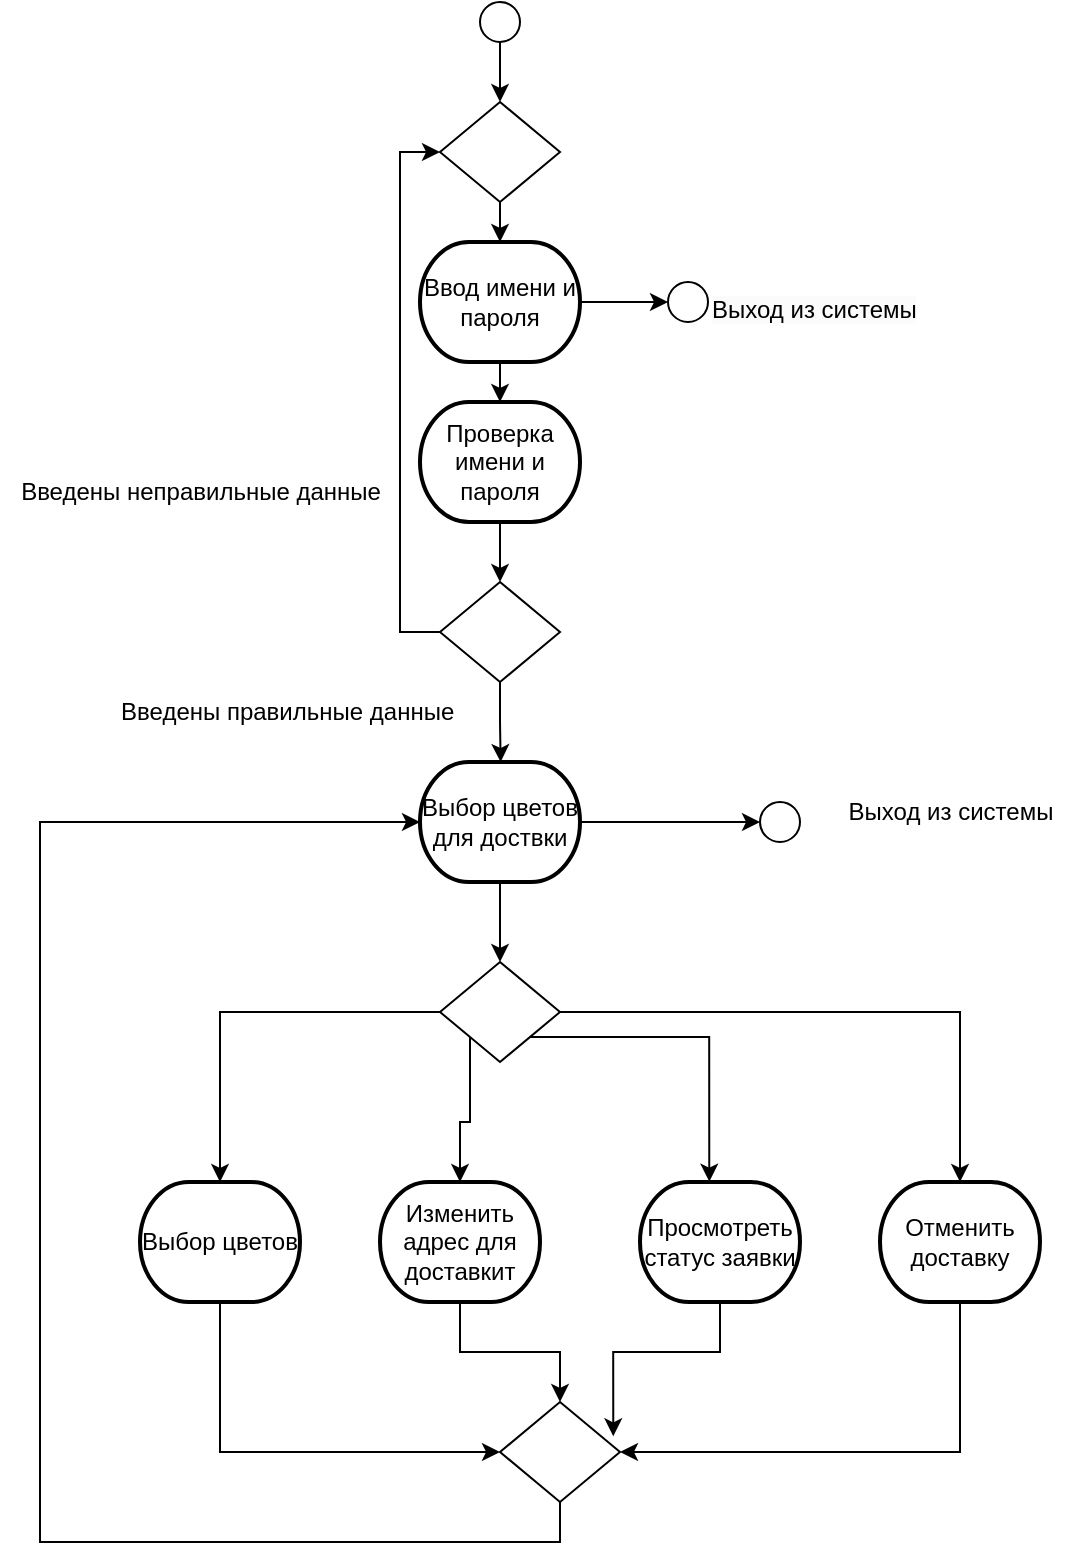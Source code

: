 <mxfile version="24.7.8">
  <diagram name="Страница — 1" id="JV8hyd7Jz_865M1VU4lC">
    <mxGraphModel dx="1098" dy="828" grid="1" gridSize="10" guides="1" tooltips="1" connect="1" arrows="1" fold="1" page="1" pageScale="1" pageWidth="827" pageHeight="1169" math="0" shadow="0">
      <root>
        <mxCell id="0" />
        <mxCell id="1" parent="0" />
        <mxCell id="B-xDhYqBiZCsZZ4xgUco-3" style="edgeStyle=orthogonalEdgeStyle;rounded=0;orthogonalLoop=1;jettySize=auto;html=1;exitX=0.5;exitY=1;exitDx=0;exitDy=0;entryX=0.5;entryY=0;entryDx=0;entryDy=0;" parent="1" source="B-xDhYqBiZCsZZ4xgUco-1" target="B-xDhYqBiZCsZZ4xgUco-2" edge="1">
          <mxGeometry relative="1" as="geometry" />
        </mxCell>
        <mxCell id="B-xDhYqBiZCsZZ4xgUco-1" value="" style="ellipse;whiteSpace=wrap;html=1;aspect=fixed;" parent="1" vertex="1">
          <mxGeometry x="320" y="30" width="20" height="20" as="geometry" />
        </mxCell>
        <mxCell id="B-xDhYqBiZCsZZ4xgUco-2" value="" style="rhombus;whiteSpace=wrap;html=1;" parent="1" vertex="1">
          <mxGeometry x="300" y="80" width="60" height="50" as="geometry" />
        </mxCell>
        <mxCell id="B-xDhYqBiZCsZZ4xgUco-37" value="" style="edgeStyle=orthogonalEdgeStyle;rounded=0;orthogonalLoop=1;jettySize=auto;html=1;" parent="1" source="B-xDhYqBiZCsZZ4xgUco-4" target="B-xDhYqBiZCsZZ4xgUco-36" edge="1">
          <mxGeometry relative="1" as="geometry" />
        </mxCell>
        <mxCell id="B-xDhYqBiZCsZZ4xgUco-4" value="Ввод имени и пароля" style="strokeWidth=2;html=1;shape=mxgraph.flowchart.terminator;whiteSpace=wrap;" parent="1" vertex="1">
          <mxGeometry x="290" y="150" width="80" height="60" as="geometry" />
        </mxCell>
        <mxCell id="B-xDhYqBiZCsZZ4xgUco-5" style="edgeStyle=orthogonalEdgeStyle;rounded=0;orthogonalLoop=1;jettySize=auto;html=1;exitX=0.5;exitY=1;exitDx=0;exitDy=0;entryX=0.5;entryY=0;entryDx=0;entryDy=0;entryPerimeter=0;" parent="1" source="B-xDhYqBiZCsZZ4xgUco-2" target="B-xDhYqBiZCsZZ4xgUco-4" edge="1">
          <mxGeometry relative="1" as="geometry" />
        </mxCell>
        <mxCell id="B-xDhYqBiZCsZZ4xgUco-9" style="edgeStyle=orthogonalEdgeStyle;rounded=0;orthogonalLoop=1;jettySize=auto;html=1;exitX=0.5;exitY=1;exitDx=0;exitDy=0;exitPerimeter=0;entryX=0.5;entryY=0;entryDx=0;entryDy=0;" parent="1" source="B-xDhYqBiZCsZZ4xgUco-6" target="B-xDhYqBiZCsZZ4xgUco-8" edge="1">
          <mxGeometry relative="1" as="geometry" />
        </mxCell>
        <mxCell id="B-xDhYqBiZCsZZ4xgUco-6" value="Проверка имени и пароля" style="strokeWidth=2;html=1;shape=mxgraph.flowchart.terminator;whiteSpace=wrap;" parent="1" vertex="1">
          <mxGeometry x="290" y="230" width="80" height="60" as="geometry" />
        </mxCell>
        <mxCell id="B-xDhYqBiZCsZZ4xgUco-7" style="edgeStyle=orthogonalEdgeStyle;rounded=0;orthogonalLoop=1;jettySize=auto;html=1;exitX=0.5;exitY=1;exitDx=0;exitDy=0;exitPerimeter=0;entryX=0.5;entryY=0;entryDx=0;entryDy=0;entryPerimeter=0;" parent="1" source="B-xDhYqBiZCsZZ4xgUco-4" target="B-xDhYqBiZCsZZ4xgUco-6" edge="1">
          <mxGeometry relative="1" as="geometry" />
        </mxCell>
        <mxCell id="B-xDhYqBiZCsZZ4xgUco-11" style="edgeStyle=orthogonalEdgeStyle;rounded=0;orthogonalLoop=1;jettySize=auto;html=1;exitX=0;exitY=0.5;exitDx=0;exitDy=0;entryX=0;entryY=0.5;entryDx=0;entryDy=0;" parent="1" source="B-xDhYqBiZCsZZ4xgUco-8" target="B-xDhYqBiZCsZZ4xgUco-2" edge="1">
          <mxGeometry relative="1" as="geometry" />
        </mxCell>
        <mxCell id="B-xDhYqBiZCsZZ4xgUco-13" style="edgeStyle=orthogonalEdgeStyle;rounded=0;orthogonalLoop=1;jettySize=auto;html=1;exitX=0.5;exitY=1;exitDx=0;exitDy=0;" parent="1" source="B-xDhYqBiZCsZZ4xgUco-8" edge="1">
          <mxGeometry relative="1" as="geometry">
            <mxPoint x="330.333" y="410" as="targetPoint" />
          </mxGeometry>
        </mxCell>
        <mxCell id="B-xDhYqBiZCsZZ4xgUco-8" value="" style="rhombus;whiteSpace=wrap;html=1;" parent="1" vertex="1">
          <mxGeometry x="300" y="320" width="60" height="50" as="geometry" />
        </mxCell>
        <mxCell id="B-xDhYqBiZCsZZ4xgUco-12" value="Введены неправильные данные" style="text;html=1;align=center;verticalAlign=middle;resizable=0;points=[];autosize=1;strokeColor=none;fillColor=none;" parent="1" vertex="1">
          <mxGeometry x="80" y="260" width="200" height="30" as="geometry" />
        </mxCell>
        <mxCell id="B-xDhYqBiZCsZZ4xgUco-14" value="Введены правильные данные&amp;nbsp;" style="text;html=1;align=center;verticalAlign=middle;resizable=0;points=[];autosize=1;strokeColor=none;fillColor=none;" parent="1" vertex="1">
          <mxGeometry x="130" y="370" width="190" height="30" as="geometry" />
        </mxCell>
        <mxCell id="B-xDhYqBiZCsZZ4xgUco-18" style="edgeStyle=orthogonalEdgeStyle;rounded=0;orthogonalLoop=1;jettySize=auto;html=1;exitX=0.5;exitY=1;exitDx=0;exitDy=0;exitPerimeter=0;entryX=0.5;entryY=0;entryDx=0;entryDy=0;" parent="1" source="B-xDhYqBiZCsZZ4xgUco-15" target="B-xDhYqBiZCsZZ4xgUco-17" edge="1">
          <mxGeometry relative="1" as="geometry" />
        </mxCell>
        <mxCell id="B-xDhYqBiZCsZZ4xgUco-39" value="" style="edgeStyle=orthogonalEdgeStyle;rounded=0;orthogonalLoop=1;jettySize=auto;html=1;" parent="1" source="B-xDhYqBiZCsZZ4xgUco-15" target="B-xDhYqBiZCsZZ4xgUco-38" edge="1">
          <mxGeometry relative="1" as="geometry" />
        </mxCell>
        <mxCell id="B-xDhYqBiZCsZZ4xgUco-15" value="Выбор цветов для доствки" style="strokeWidth=2;html=1;shape=mxgraph.flowchart.terminator;whiteSpace=wrap;" parent="1" vertex="1">
          <mxGeometry x="290" y="410" width="80" height="60" as="geometry" />
        </mxCell>
        <mxCell id="B-xDhYqBiZCsZZ4xgUco-21" style="edgeStyle=orthogonalEdgeStyle;rounded=0;orthogonalLoop=1;jettySize=auto;html=1;exitX=0;exitY=0.5;exitDx=0;exitDy=0;" parent="1" source="B-xDhYqBiZCsZZ4xgUco-17" target="B-xDhYqBiZCsZZ4xgUco-20" edge="1">
          <mxGeometry relative="1" as="geometry" />
        </mxCell>
        <mxCell id="B-xDhYqBiZCsZZ4xgUco-23" style="edgeStyle=orthogonalEdgeStyle;rounded=0;orthogonalLoop=1;jettySize=auto;html=1;exitX=0;exitY=1;exitDx=0;exitDy=0;" parent="1" source="B-xDhYqBiZCsZZ4xgUco-17" target="B-xDhYqBiZCsZZ4xgUco-22" edge="1">
          <mxGeometry relative="1" as="geometry" />
        </mxCell>
        <mxCell id="B-xDhYqBiZCsZZ4xgUco-27" style="edgeStyle=orthogonalEdgeStyle;rounded=0;orthogonalLoop=1;jettySize=auto;html=1;exitX=1;exitY=0.5;exitDx=0;exitDy=0;" parent="1" source="B-xDhYqBiZCsZZ4xgUco-17" target="B-xDhYqBiZCsZZ4xgUco-26" edge="1">
          <mxGeometry relative="1" as="geometry" />
        </mxCell>
        <mxCell id="B-xDhYqBiZCsZZ4xgUco-17" value="" style="rhombus;whiteSpace=wrap;html=1;" parent="1" vertex="1">
          <mxGeometry x="300" y="510" width="60" height="50" as="geometry" />
        </mxCell>
        <mxCell id="B-xDhYqBiZCsZZ4xgUco-29" style="edgeStyle=orthogonalEdgeStyle;rounded=0;orthogonalLoop=1;jettySize=auto;html=1;exitX=0.5;exitY=1;exitDx=0;exitDy=0;exitPerimeter=0;entryX=0;entryY=0.5;entryDx=0;entryDy=0;" parent="1" source="B-xDhYqBiZCsZZ4xgUco-20" target="B-xDhYqBiZCsZZ4xgUco-28" edge="1">
          <mxGeometry relative="1" as="geometry" />
        </mxCell>
        <mxCell id="B-xDhYqBiZCsZZ4xgUco-20" value="Выбор цветов" style="strokeWidth=2;html=1;shape=mxgraph.flowchart.terminator;whiteSpace=wrap;" parent="1" vertex="1">
          <mxGeometry x="150" y="620" width="80" height="60" as="geometry" />
        </mxCell>
        <mxCell id="B-xDhYqBiZCsZZ4xgUco-30" style="edgeStyle=orthogonalEdgeStyle;rounded=0;orthogonalLoop=1;jettySize=auto;html=1;exitX=0.5;exitY=1;exitDx=0;exitDy=0;exitPerimeter=0;" parent="1" source="B-xDhYqBiZCsZZ4xgUco-22" target="B-xDhYqBiZCsZZ4xgUco-28" edge="1">
          <mxGeometry relative="1" as="geometry" />
        </mxCell>
        <mxCell id="B-xDhYqBiZCsZZ4xgUco-22" value="Изменить адрес для доставкит" style="strokeWidth=2;html=1;shape=mxgraph.flowchart.terminator;whiteSpace=wrap;" parent="1" vertex="1">
          <mxGeometry x="270" y="620" width="80" height="60" as="geometry" />
        </mxCell>
        <mxCell id="B-xDhYqBiZCsZZ4xgUco-24" value="Просмотреть статус заявки" style="strokeWidth=2;html=1;shape=mxgraph.flowchart.terminator;whiteSpace=wrap;" parent="1" vertex="1">
          <mxGeometry x="400" y="620" width="80" height="60" as="geometry" />
        </mxCell>
        <mxCell id="B-xDhYqBiZCsZZ4xgUco-25" style="edgeStyle=orthogonalEdgeStyle;rounded=0;orthogonalLoop=1;jettySize=auto;html=1;exitX=1;exitY=1;exitDx=0;exitDy=0;entryX=0.433;entryY=-0.003;entryDx=0;entryDy=0;entryPerimeter=0;" parent="1" source="B-xDhYqBiZCsZZ4xgUco-17" target="B-xDhYqBiZCsZZ4xgUco-24" edge="1">
          <mxGeometry relative="1" as="geometry" />
        </mxCell>
        <mxCell id="B-xDhYqBiZCsZZ4xgUco-33" style="edgeStyle=orthogonalEdgeStyle;rounded=0;orthogonalLoop=1;jettySize=auto;html=1;exitX=0.5;exitY=1;exitDx=0;exitDy=0;exitPerimeter=0;entryX=1;entryY=0.5;entryDx=0;entryDy=0;" parent="1" source="B-xDhYqBiZCsZZ4xgUco-26" target="B-xDhYqBiZCsZZ4xgUco-28" edge="1">
          <mxGeometry relative="1" as="geometry" />
        </mxCell>
        <mxCell id="B-xDhYqBiZCsZZ4xgUco-26" value="Отменить доставку" style="strokeWidth=2;html=1;shape=mxgraph.flowchart.terminator;whiteSpace=wrap;" parent="1" vertex="1">
          <mxGeometry x="520" y="620" width="80" height="60" as="geometry" />
        </mxCell>
        <mxCell id="B-xDhYqBiZCsZZ4xgUco-28" value="" style="rhombus;whiteSpace=wrap;html=1;" parent="1" vertex="1">
          <mxGeometry x="330" y="730" width="60" height="50" as="geometry" />
        </mxCell>
        <mxCell id="B-xDhYqBiZCsZZ4xgUco-31" style="edgeStyle=orthogonalEdgeStyle;rounded=0;orthogonalLoop=1;jettySize=auto;html=1;exitX=0.5;exitY=1;exitDx=0;exitDy=0;exitPerimeter=0;entryX=0.944;entryY=0.343;entryDx=0;entryDy=0;entryPerimeter=0;" parent="1" source="B-xDhYqBiZCsZZ4xgUco-24" target="B-xDhYqBiZCsZZ4xgUco-28" edge="1">
          <mxGeometry relative="1" as="geometry" />
        </mxCell>
        <mxCell id="B-xDhYqBiZCsZZ4xgUco-34" style="edgeStyle=orthogonalEdgeStyle;rounded=0;orthogonalLoop=1;jettySize=auto;html=1;exitX=0.5;exitY=1;exitDx=0;exitDy=0;entryX=0;entryY=0.5;entryDx=0;entryDy=0;entryPerimeter=0;" parent="1" source="B-xDhYqBiZCsZZ4xgUco-28" target="B-xDhYqBiZCsZZ4xgUco-15" edge="1">
          <mxGeometry relative="1" as="geometry">
            <Array as="points">
              <mxPoint x="360" y="800" />
              <mxPoint x="100" y="800" />
              <mxPoint x="100" y="440" />
            </Array>
          </mxGeometry>
        </mxCell>
        <mxCell id="B-xDhYqBiZCsZZ4xgUco-36" value="" style="ellipse;whiteSpace=wrap;html=1;aspect=fixed;" parent="1" vertex="1">
          <mxGeometry x="414" y="170" width="20" height="20" as="geometry" />
        </mxCell>
        <mxCell id="B-xDhYqBiZCsZZ4xgUco-38" value="" style="ellipse;whiteSpace=wrap;html=1;aspect=fixed;" parent="1" vertex="1">
          <mxGeometry x="460" y="430" width="20" height="20" as="geometry" />
        </mxCell>
        <mxCell id="B-xDhYqBiZCsZZ4xgUco-40" value="Выход из системы" style="text;html=1;align=center;verticalAlign=middle;resizable=0;points=[];autosize=1;strokeColor=none;fillColor=none;" parent="1" vertex="1">
          <mxGeometry x="490" y="420" width="130" height="30" as="geometry" />
        </mxCell>
        <mxCell id="B-xDhYqBiZCsZZ4xgUco-41" value="&lt;span style=&quot;color: rgb(0, 0, 0); font-family: Helvetica; font-size: 12px; font-style: normal; font-variant-ligatures: normal; font-variant-caps: normal; font-weight: 400; letter-spacing: normal; orphans: 2; text-align: center; text-indent: 0px; text-transform: none; widows: 2; word-spacing: 0px; -webkit-text-stroke-width: 0px; white-space: nowrap; background-color: rgb(251, 251, 251); text-decoration-thickness: initial; text-decoration-style: initial; text-decoration-color: initial; display: inline !important; float: none;&quot;&gt;Выход из системы&lt;/span&gt;" style="text;whiteSpace=wrap;html=1;" parent="1" vertex="1">
          <mxGeometry x="434" y="170" width="140" height="40" as="geometry" />
        </mxCell>
      </root>
    </mxGraphModel>
  </diagram>
</mxfile>
